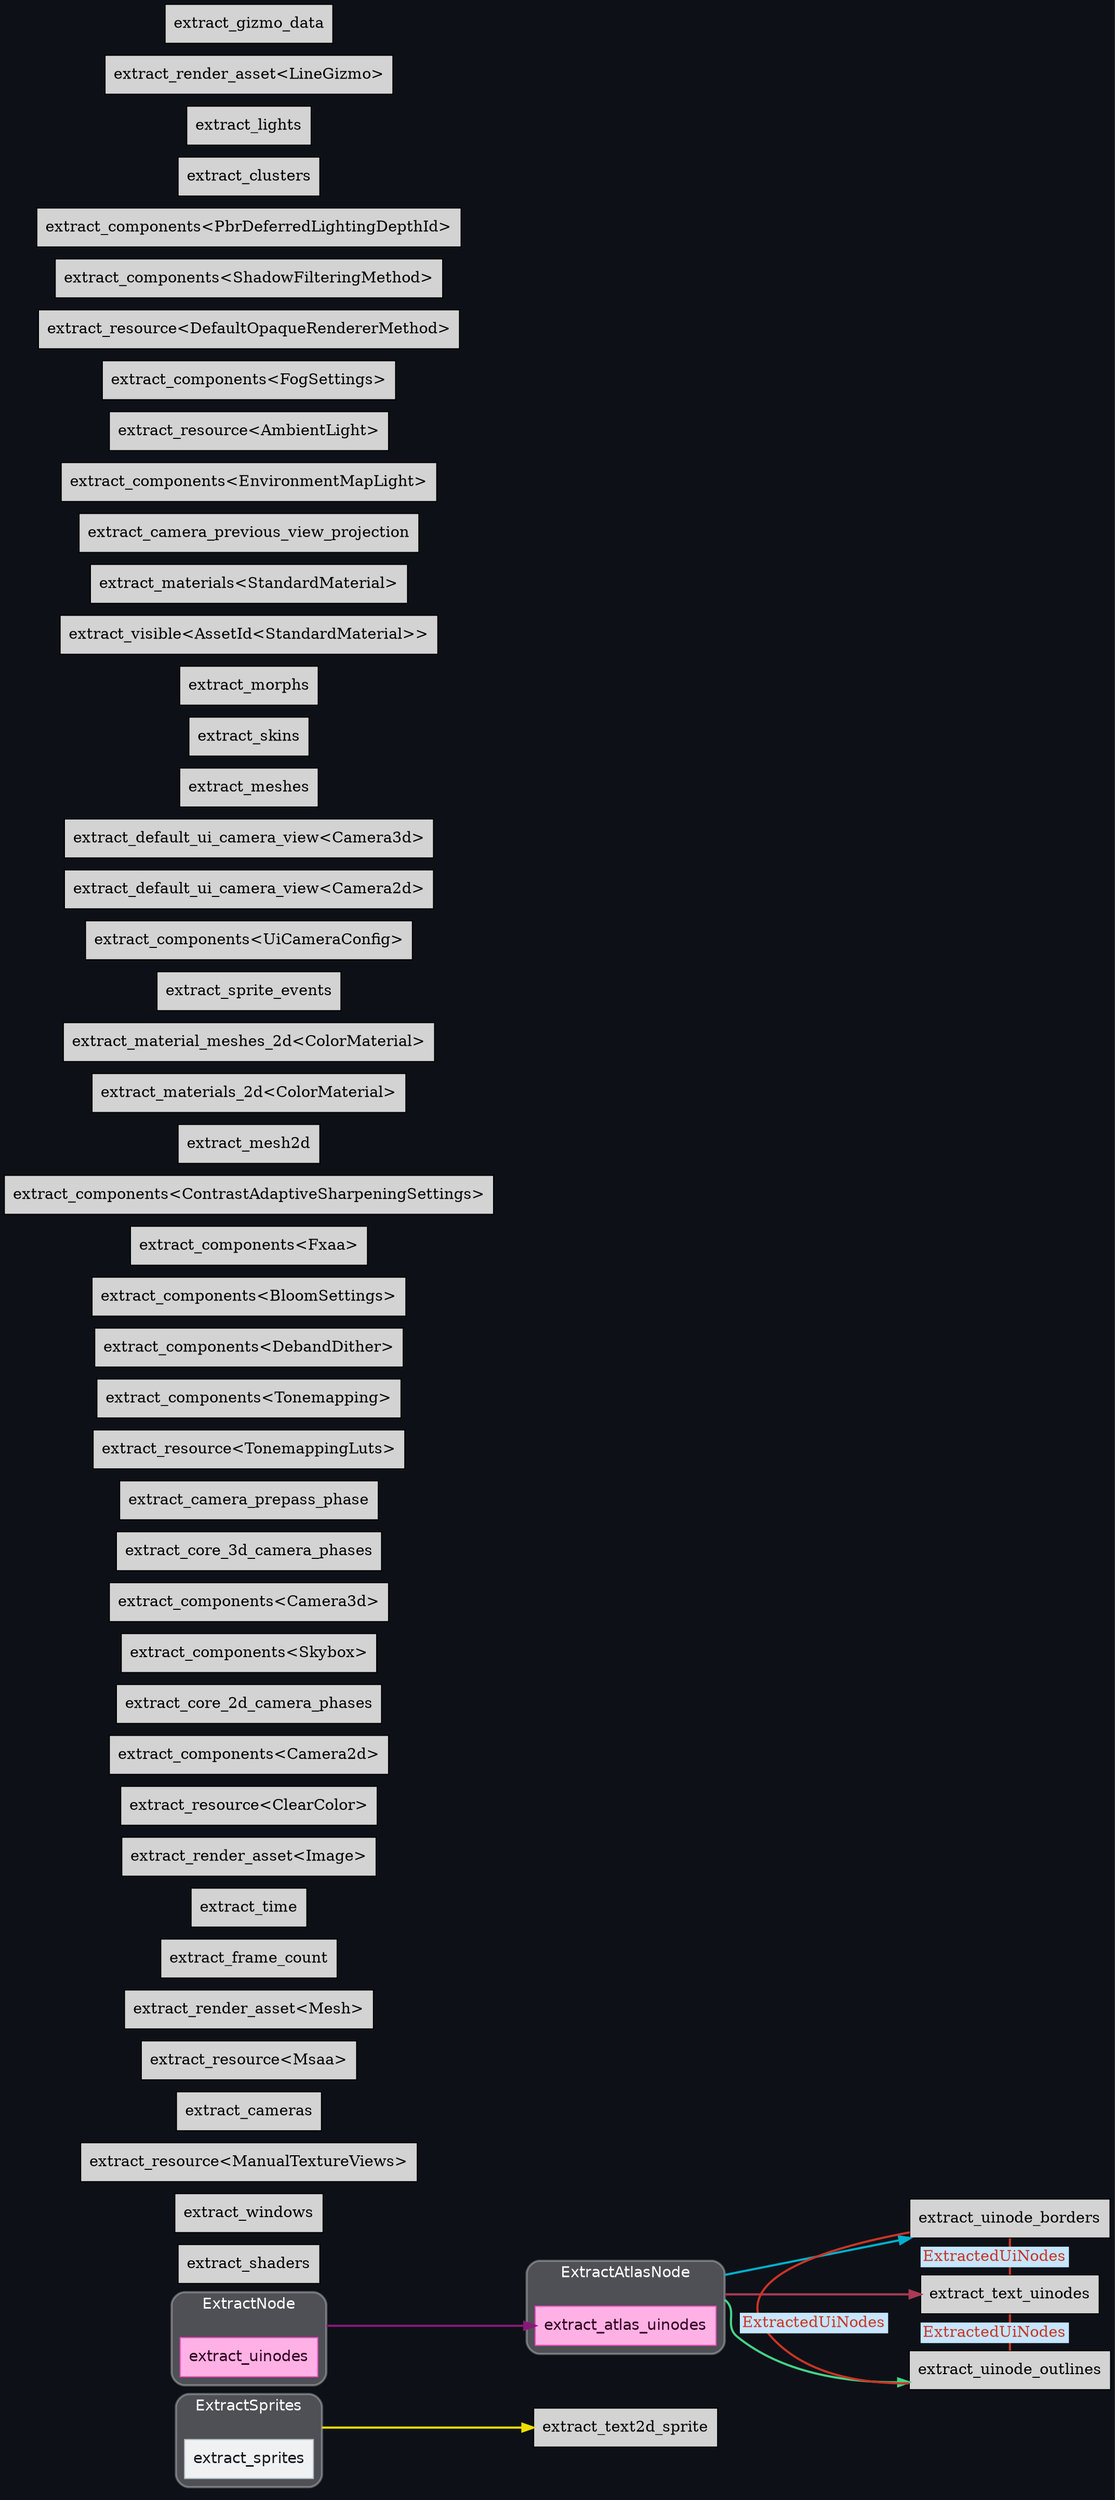 digraph "" {
	"compound"="true";
	"splines"="spline";
	"rankdir"="LR";
	"bgcolor"="#0d1117";
	"fontname"="Helvetica";
	"nodesep"="0.15";
	edge ["penwidth"="2"];
	node ["shape"="box", "style"="filled"];
	subgraph "clusternode_Set(26)" {
		"style"="rounded,filled";
		"label"="ExtractSprites";
		"tooltip"="ExtractSprites";
		"fillcolor"="#ffffff44";
		"fontcolor"="#ffffff";
		"color"="#ffffff50";
		"penwidth"="2";
		"set_marker_node_Set(26)" ["style"="invis", "label"="", "height"="0", "shape"="point"]
		"node_System(25)" ["label"="extract_sprites", "tooltip"="bevy_sprite::render::extract_sprites", "fillcolor"="#eff1f3", "fontname"="Helvetica", "fontcolor"="#15191d", "color"="#b4bec7", "penwidth"="1"]
	}
	
	subgraph "clusternode_Set(33)" {
		"style"="rounded,filled";
		"label"="ExtractNode";
		"tooltip"="ExtractNode";
		"fillcolor"="#ffffff44";
		"fontcolor"="#ffffff";
		"color"="#ffffff50";
		"penwidth"="2";
		"set_marker_node_Set(33)" ["style"="invis", "label"="", "height"="0", "shape"="point"]
		"node_System(31)" ["label"="extract_uinodes", "tooltip"="bevy_ui::render::extract_uinodes", "fillcolor"="#ffb1e5", "fontname"="Helvetica", "fontcolor"="#320021", "color"="#ff4bc2", "penwidth"="1"]
	}
	
	subgraph "clusternode_Set(35)" {
		"style"="rounded,filled";
		"label"="ExtractAtlasNode";
		"tooltip"="ExtractAtlasNode";
		"fillcolor"="#ffffff44";
		"fontcolor"="#ffffff";
		"color"="#ffffff50";
		"penwidth"="2";
		"set_marker_node_Set(35)" ["style"="invis", "label"="", "height"="0", "shape"="point"]
		"node_System(32)" ["label"="extract_atlas_uinodes", "tooltip"="bevy_ui::render::extract_atlas_uinodes", "fillcolor"="#ffb1e5", "fontname"="Helvetica", "fontcolor"="#320021", "color"="#ff4bc2", "penwidth"="1"]
	}
	
	"node_System(0)" ["label"="extract_shaders", "tooltip"="bevy_render::render_resource::pipeline_cache::PipelineCache::extract_shaders"]
	"node_System(1)" ["label"="extract_windows", "tooltip"="bevy_render::view::window::extract_windows"]
	"node_System(2)" ["label"="extract_resource<ManualTextureViews>", "tooltip"="bevy_render::extract_resource::extract_resource<bevy_render::camera::manual_texture_view::ManualTextureViews>"]
	"node_System(3)" ["label"="extract_cameras", "tooltip"="bevy_render::camera::camera::extract_cameras"]
	"node_System(4)" ["label"="extract_resource<Msaa>", "tooltip"="bevy_render::extract_resource::extract_resource<bevy_render::view::Msaa>"]
	"node_System(5)" ["label"="extract_render_asset<Mesh>", "tooltip"="bevy_render::render_asset::extract_render_asset<bevy_render::mesh::mesh::Mesh>"]
	"node_System(6)" ["label"="extract_frame_count", "tooltip"="bevy_render::globals::extract_frame_count"]
	"node_System(7)" ["label"="extract_time", "tooltip"="bevy_render::globals::extract_time"]
	"node_System(8)" ["label"="extract_render_asset<Image>", "tooltip"="bevy_render::render_asset::extract_render_asset<bevy_render::texture::image::Image>"]
	"node_System(9)" ["label"="extract_resource<ClearColor>", "tooltip"="bevy_render::extract_resource::extract_resource<bevy_core_pipeline::clear_color::ClearColor>"]
	"node_System(10)" ["label"="extract_components<Camera2d>", "tooltip"="bevy_render::extract_component::extract_components<bevy_core_pipeline::core_2d::camera_2d::Camera2d>"]
	"node_System(11)" ["label"="extract_core_2d_camera_phases", "tooltip"="bevy_core_pipeline::core_2d::extract_core_2d_camera_phases"]
	"node_System(12)" ["label"="extract_components<Skybox>", "tooltip"="bevy_render::extract_component::extract_components<bevy_core_pipeline::skybox::Skybox>"]
	"node_System(13)" ["label"="extract_components<Camera3d>", "tooltip"="bevy_render::extract_component::extract_components<bevy_core_pipeline::core_3d::camera_3d::Camera3d>"]
	"node_System(14)" ["label"="extract_core_3d_camera_phases", "tooltip"="bevy_core_pipeline::core_3d::extract_core_3d_camera_phases"]
	"node_System(15)" ["label"="extract_camera_prepass_phase", "tooltip"="bevy_core_pipeline::core_3d::extract_camera_prepass_phase"]
	"node_System(16)" ["label"="extract_resource<TonemappingLuts>", "tooltip"="bevy_render::extract_resource::extract_resource<bevy_core_pipeline::tonemapping::TonemappingLuts>"]
	"node_System(17)" ["label"="extract_components<Tonemapping>", "tooltip"="bevy_render::extract_component::extract_components<bevy_core_pipeline::tonemapping::Tonemapping>"]
	"node_System(18)" ["label"="extract_components<DebandDither>", "tooltip"="bevy_render::extract_component::extract_components<bevy_core_pipeline::tonemapping::DebandDither>"]
	"node_System(19)" ["label"="extract_components<BloomSettings>", "tooltip"="bevy_render::extract_component::extract_components<bevy_core_pipeline::bloom::settings::BloomSettings>"]
	"node_System(20)" ["label"="extract_components<Fxaa>", "tooltip"="bevy_render::extract_component::extract_components<bevy_core_pipeline::fxaa::Fxaa>"]
	"node_System(21)" ["label"="extract_components<ContrastAdaptiveSharpeningSettings>", "tooltip"="bevy_render::extract_component::extract_components<bevy_core_pipeline::contrast_adaptive_sharpening::ContrastAdaptiveSharpeningSettings>"]
	"node_System(22)" ["label"="extract_mesh2d", "tooltip"="bevy_sprite::mesh2d::mesh::extract_mesh2d"]
	"node_System(23)" ["label"="extract_materials_2d<ColorMaterial>", "tooltip"="bevy_sprite::mesh2d::material::extract_materials_2d<bevy_sprite::mesh2d::color_material::ColorMaterial>"]
	"node_System(24)" ["label"="extract_material_meshes_2d<ColorMaterial>", "tooltip"="bevy_sprite::mesh2d::material::extract_material_meshes_2d<bevy_sprite::mesh2d::color_material::ColorMaterial>"]
	"node_System(26)" ["label"="extract_sprite_events", "tooltip"="bevy_sprite::render::extract_sprite_events"]
	"node_System(27)" ["label"="extract_text2d_sprite", "tooltip"="bevy_text::text2d::extract_text2d_sprite"]
	"node_System(28)" ["label"="extract_components<UiCameraConfig>", "tooltip"="bevy_render::extract_component::extract_components<bevy_ui::camera_config::UiCameraConfig>"]
	"node_System(29)" ["label"="extract_default_ui_camera_view<Camera2d>", "tooltip"="bevy_ui::render::extract_default_ui_camera_view<bevy_core_pipeline::core_2d::camera_2d::Camera2d>"]
	"node_System(30)" ["label"="extract_default_ui_camera_view<Camera3d>", "tooltip"="bevy_ui::render::extract_default_ui_camera_view<bevy_core_pipeline::core_3d::camera_3d::Camera3d>"]
	"node_System(33)" ["label"="extract_uinode_borders", "tooltip"="bevy_ui::render::extract_uinode_borders"]
	"node_System(34)" ["label"="extract_text_uinodes", "tooltip"="bevy_ui::render::extract_text_uinodes"]
	"node_System(35)" ["label"="extract_uinode_outlines", "tooltip"="bevy_ui::render::extract_uinode_outlines"]
	"node_System(36)" ["label"="extract_meshes", "tooltip"="bevy_pbr::render::mesh::extract_meshes"]
	"node_System(37)" ["label"="extract_skins", "tooltip"="bevy_pbr::render::skin::extract_skins"]
	"node_System(38)" ["label"="extract_morphs", "tooltip"="bevy_pbr::render::morph::extract_morphs"]
	"node_System(39)" ["label"="extract_visible<AssetId<StandardMaterial>>", "tooltip"="bevy_render::extract_instances::extract_visible<bevy_asset::id::AssetId<bevy_pbr::pbr_material::StandardMaterial>>"]
	"node_System(40)" ["label"="extract_materials<StandardMaterial>", "tooltip"="bevy_pbr::material::extract_materials<bevy_pbr::pbr_material::StandardMaterial>"]
	"node_System(41)" ["label"="extract_camera_previous_view_projection", "tooltip"="bevy_pbr::prepass::extract_camera_previous_view_projection"]
	"node_System(42)" ["label"="extract_components<EnvironmentMapLight>", "tooltip"="bevy_render::extract_component::extract_components<bevy_pbr::environment_map::EnvironmentMapLight>"]
	"node_System(43)" ["label"="extract_resource<AmbientLight>", "tooltip"="bevy_render::extract_resource::extract_resource<bevy_pbr::light::AmbientLight>"]
	"node_System(44)" ["label"="extract_components<FogSettings>", "tooltip"="bevy_render::extract_component::extract_components<bevy_pbr::fog::FogSettings>"]
	"node_System(45)" ["label"="extract_resource<DefaultOpaqueRendererMethod>", "tooltip"="bevy_render::extract_resource::extract_resource<bevy_pbr::material::DefaultOpaqueRendererMethod>"]
	"node_System(46)" ["label"="extract_components<ShadowFilteringMethod>", "tooltip"="bevy_render::extract_component::extract_components<bevy_pbr::light::ShadowFilteringMethod>"]
	"node_System(47)" ["label"="extract_components<PbrDeferredLightingDepthId>", "tooltip"="bevy_render::extract_component::extract_components<bevy_pbr::deferred::PbrDeferredLightingDepthId>"]
	"node_System(48)" ["label"="extract_clusters", "tooltip"="bevy_pbr::render::light::extract_clusters"]
	"node_System(49)" ["label"="extract_lights", "tooltip"="bevy_pbr::render::light::extract_lights"]
	"node_System(50)" ["label"="extract_render_asset<LineGizmo>", "tooltip"="bevy_render::render_asset::extract_render_asset<bevy_gizmos::LineGizmo>"]
	"node_System(51)" ["label"="extract_gizmo_data", "tooltip"="bevy_gizmos::extract_gizmo_data"]
	"set_marker_node_Set(26)" -> "node_System(27)" ["lhead"="", "ltail"="clusternode_Set(26)", "tooltip"="ExtractSprites → extract_text2d_sprite", "color"="#eede00"]
	"set_marker_node_Set(33)" -> "node_System(32)" ["lhead"="", "ltail"="clusternode_Set(33)", "tooltip"="ExtractNode → extract_atlas_uinodes", "color"="#881877"]
	"set_marker_node_Set(35)" -> "node_System(33)" ["lhead"="", "ltail"="clusternode_Set(35)", "tooltip"="ExtractAtlasNode → extract_uinode_borders", "color"="#00b0cc"]
	"set_marker_node_Set(35)" -> "node_System(34)" ["lhead"="", "ltail"="clusternode_Set(35)", "tooltip"="ExtractAtlasNode → extract_text_uinodes", "color"="#aa3a55"]
	"set_marker_node_Set(35)" -> "node_System(35)" ["lhead"="", "ltail"="clusternode_Set(35)", "tooltip"="ExtractAtlasNode → extract_uinode_outlines", "color"="#44d488"]
	"node_System(33)" -> "node_System(35)" ["dir"="none", "constraint"="false", "color"="#c93526", "fontcolor"="#c93526", "label"=<<table border="0" cellborder="0"><tr><td bgcolor="#c6e6ff">ExtractedUiNodes</td></tr></table>>, "labeltooltip"="extract_uinode_borders — extract_uinode_outlines"]
	"node_System(34)" -> "node_System(33)" ["dir"="none", "constraint"="false", "color"="#c93526", "fontcolor"="#c93526", "label"=<<table border="0" cellborder="0"><tr><td bgcolor="#c6e6ff">ExtractedUiNodes</td></tr></table>>, "labeltooltip"="extract_text_uinodes — extract_uinode_borders"]
	"node_System(34)" -> "node_System(35)" ["dir"="none", "constraint"="false", "color"="#c93526", "fontcolor"="#c93526", "label"=<<table border="0" cellborder="0"><tr><td bgcolor="#c6e6ff">ExtractedUiNodes</td></tr></table>>, "labeltooltip"="extract_text_uinodes — extract_uinode_outlines"]
}
